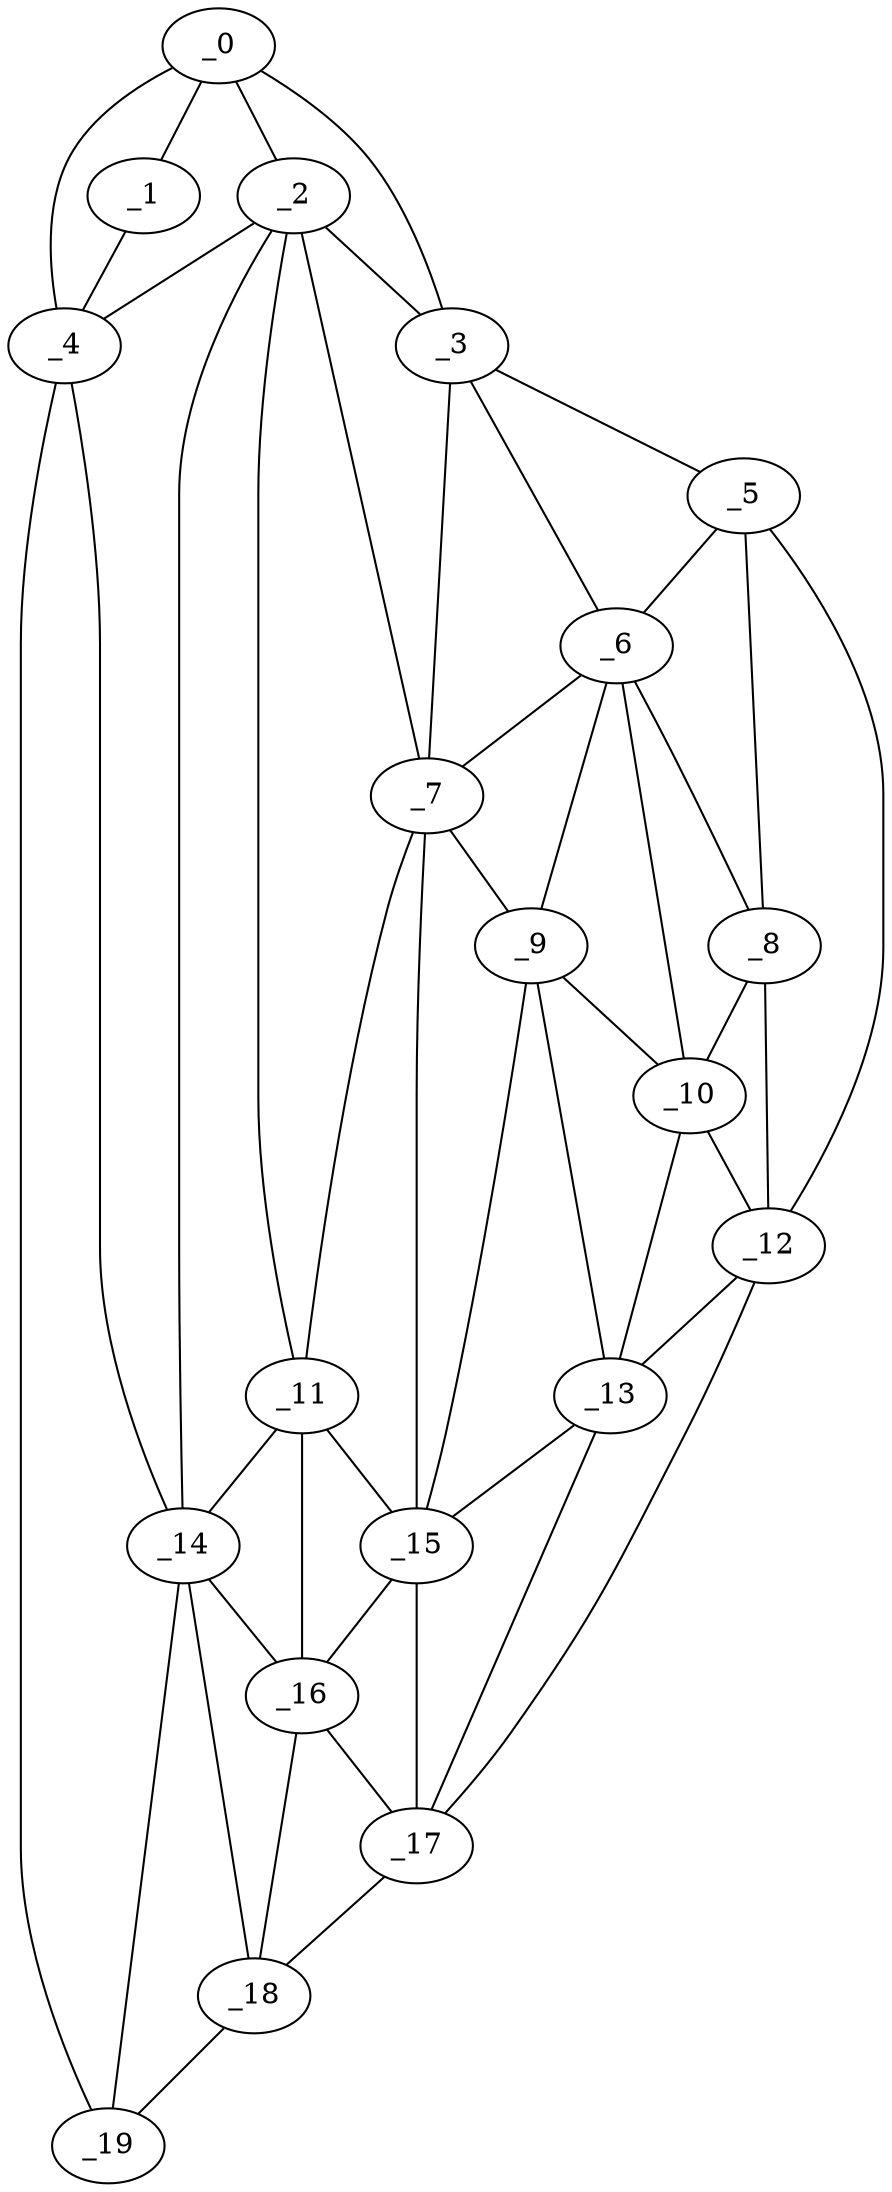 graph "obj18__40.gxl" {
	_0	 [x=14,
		y=15];
	_1	 [x=26,
		y=8];
	_0 -- _1	 [valence=1];
	_2	 [x=26,
		y=63];
	_0 -- _2	 [valence=1];
	_3	 [x=30,
		y=81];
	_0 -- _3	 [valence=1];
	_4	 [x=34,
		y=7];
	_0 -- _4	 [valence=2];
	_1 -- _4	 [valence=1];
	_2 -- _3	 [valence=2];
	_2 -- _4	 [valence=2];
	_7	 [x=47,
		y=77];
	_2 -- _7	 [valence=2];
	_11	 [x=57,
		y=61];
	_2 -- _11	 [valence=2];
	_14	 [x=62,
		y=17];
	_2 -- _14	 [valence=1];
	_5	 [x=42,
		y=91];
	_3 -- _5	 [valence=1];
	_6	 [x=43,
		y=85];
	_3 -- _6	 [valence=1];
	_3 -- _7	 [valence=2];
	_4 -- _14	 [valence=1];
	_19	 [x=115,
		y=17];
	_4 -- _19	 [valence=1];
	_5 -- _6	 [valence=2];
	_8	 [x=50,
		y=90];
	_5 -- _8	 [valence=2];
	_12	 [x=57,
		y=94];
	_5 -- _12	 [valence=1];
	_6 -- _7	 [valence=2];
	_6 -- _8	 [valence=1];
	_9	 [x=51,
		y=80];
	_6 -- _9	 [valence=2];
	_10	 [x=53,
		y=86];
	_6 -- _10	 [valence=2];
	_7 -- _9	 [valence=2];
	_7 -- _11	 [valence=2];
	_15	 [x=62,
		y=73];
	_7 -- _15	 [valence=2];
	_8 -- _10	 [valence=2];
	_8 -- _12	 [valence=1];
	_9 -- _10	 [valence=1];
	_13	 [x=58,
		y=81];
	_9 -- _13	 [valence=2];
	_9 -- _15	 [valence=2];
	_10 -- _12	 [valence=1];
	_10 -- _13	 [valence=1];
	_11 -- _14	 [valence=2];
	_11 -- _15	 [valence=2];
	_16	 [x=68,
		y=67];
	_11 -- _16	 [valence=1];
	_12 -- _13	 [valence=2];
	_17	 [x=71,
		y=86];
	_12 -- _17	 [valence=1];
	_13 -- _15	 [valence=1];
	_13 -- _17	 [valence=1];
	_14 -- _16	 [valence=2];
	_18	 [x=113,
		y=26];
	_14 -- _18	 [valence=2];
	_14 -- _19	 [valence=2];
	_15 -- _16	 [valence=2];
	_15 -- _17	 [valence=1];
	_16 -- _17	 [valence=2];
	_16 -- _18	 [valence=2];
	_17 -- _18	 [valence=1];
	_18 -- _19	 [valence=1];
}
